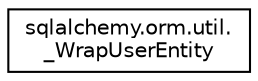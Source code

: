 digraph "Graphical Class Hierarchy"
{
 // LATEX_PDF_SIZE
  edge [fontname="Helvetica",fontsize="10",labelfontname="Helvetica",labelfontsize="10"];
  node [fontname="Helvetica",fontsize="10",shape=record];
  rankdir="LR";
  Node0 [label="sqlalchemy.orm.util.\l_WrapUserEntity",height=0.2,width=0.4,color="black", fillcolor="white", style="filled",URL="$classsqlalchemy_1_1orm_1_1util_1_1__WrapUserEntity.html",tooltip=" "];
}
